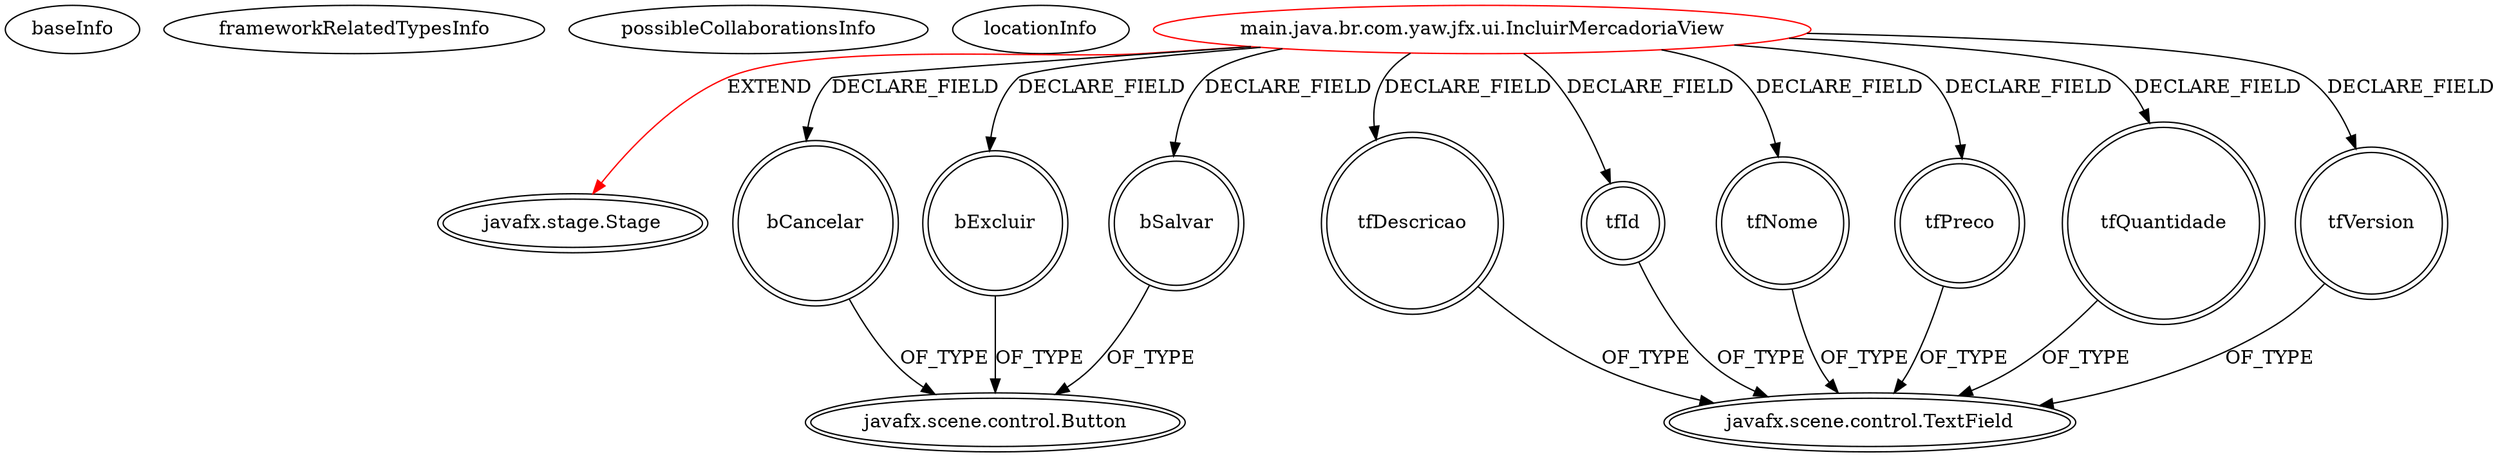 digraph {
baseInfo[graphId=4872,category="extension_graph",isAnonymous=false,possibleRelation=false]
frameworkRelatedTypesInfo[0="javafx.stage.Stage"]
possibleCollaborationsInfo[]
locationInfo[projectName="yaw-javafx-jpa-crud",filePath="/yaw-javafx-jpa-crud/javafx-jpa-crud-master/src/main/java/br/com/yaw/jfx/ui/IncluirMercadoriaView.java",contextSignature="IncluirMercadoriaView",graphId="4872"]
0[label="main.java.br.com.yaw.jfx.ui.IncluirMercadoriaView",vertexType="ROOT_CLIENT_CLASS_DECLARATION",isFrameworkType=false,color=red]
1[label="javafx.stage.Stage",vertexType="FRAMEWORK_CLASS_TYPE",isFrameworkType=true,peripheries=2]
2[label="bCancelar",vertexType="FIELD_DECLARATION",isFrameworkType=true,peripheries=2,shape=circle]
3[label="javafx.scene.control.Button",vertexType="FRAMEWORK_CLASS_TYPE",isFrameworkType=true,peripheries=2]
4[label="bExcluir",vertexType="FIELD_DECLARATION",isFrameworkType=true,peripheries=2,shape=circle]
6[label="bSalvar",vertexType="FIELD_DECLARATION",isFrameworkType=true,peripheries=2,shape=circle]
8[label="tfDescricao",vertexType="FIELD_DECLARATION",isFrameworkType=true,peripheries=2,shape=circle]
9[label="javafx.scene.control.TextField",vertexType="FRAMEWORK_CLASS_TYPE",isFrameworkType=true,peripheries=2]
10[label="tfId",vertexType="FIELD_DECLARATION",isFrameworkType=true,peripheries=2,shape=circle]
12[label="tfNome",vertexType="FIELD_DECLARATION",isFrameworkType=true,peripheries=2,shape=circle]
14[label="tfPreco",vertexType="FIELD_DECLARATION",isFrameworkType=true,peripheries=2,shape=circle]
16[label="tfQuantidade",vertexType="FIELD_DECLARATION",isFrameworkType=true,peripheries=2,shape=circle]
18[label="tfVersion",vertexType="FIELD_DECLARATION",isFrameworkType=true,peripheries=2,shape=circle]
0->1[label="EXTEND",color=red]
0->2[label="DECLARE_FIELD"]
2->3[label="OF_TYPE"]
0->4[label="DECLARE_FIELD"]
4->3[label="OF_TYPE"]
0->6[label="DECLARE_FIELD"]
6->3[label="OF_TYPE"]
0->8[label="DECLARE_FIELD"]
8->9[label="OF_TYPE"]
0->10[label="DECLARE_FIELD"]
10->9[label="OF_TYPE"]
0->12[label="DECLARE_FIELD"]
12->9[label="OF_TYPE"]
0->14[label="DECLARE_FIELD"]
14->9[label="OF_TYPE"]
0->16[label="DECLARE_FIELD"]
16->9[label="OF_TYPE"]
0->18[label="DECLARE_FIELD"]
18->9[label="OF_TYPE"]
}
